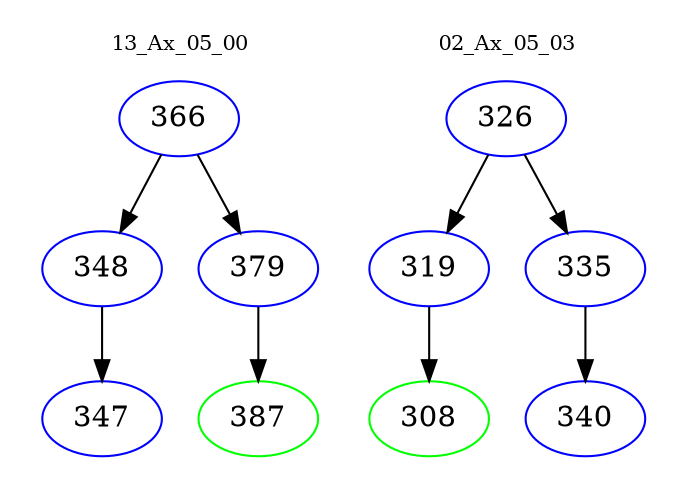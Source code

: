 digraph{
subgraph cluster_0 {
color = white
label = "13_Ax_05_00";
fontsize=10;
T0_366 [label="366", color="blue"]
T0_366 -> T0_348 [color="black"]
T0_348 [label="348", color="blue"]
T0_348 -> T0_347 [color="black"]
T0_347 [label="347", color="blue"]
T0_366 -> T0_379 [color="black"]
T0_379 [label="379", color="blue"]
T0_379 -> T0_387 [color="black"]
T0_387 [label="387", color="green"]
}
subgraph cluster_1 {
color = white
label = "02_Ax_05_03";
fontsize=10;
T1_326 [label="326", color="blue"]
T1_326 -> T1_319 [color="black"]
T1_319 [label="319", color="blue"]
T1_319 -> T1_308 [color="black"]
T1_308 [label="308", color="green"]
T1_326 -> T1_335 [color="black"]
T1_335 [label="335", color="blue"]
T1_335 -> T1_340 [color="black"]
T1_340 [label="340", color="blue"]
}
}

